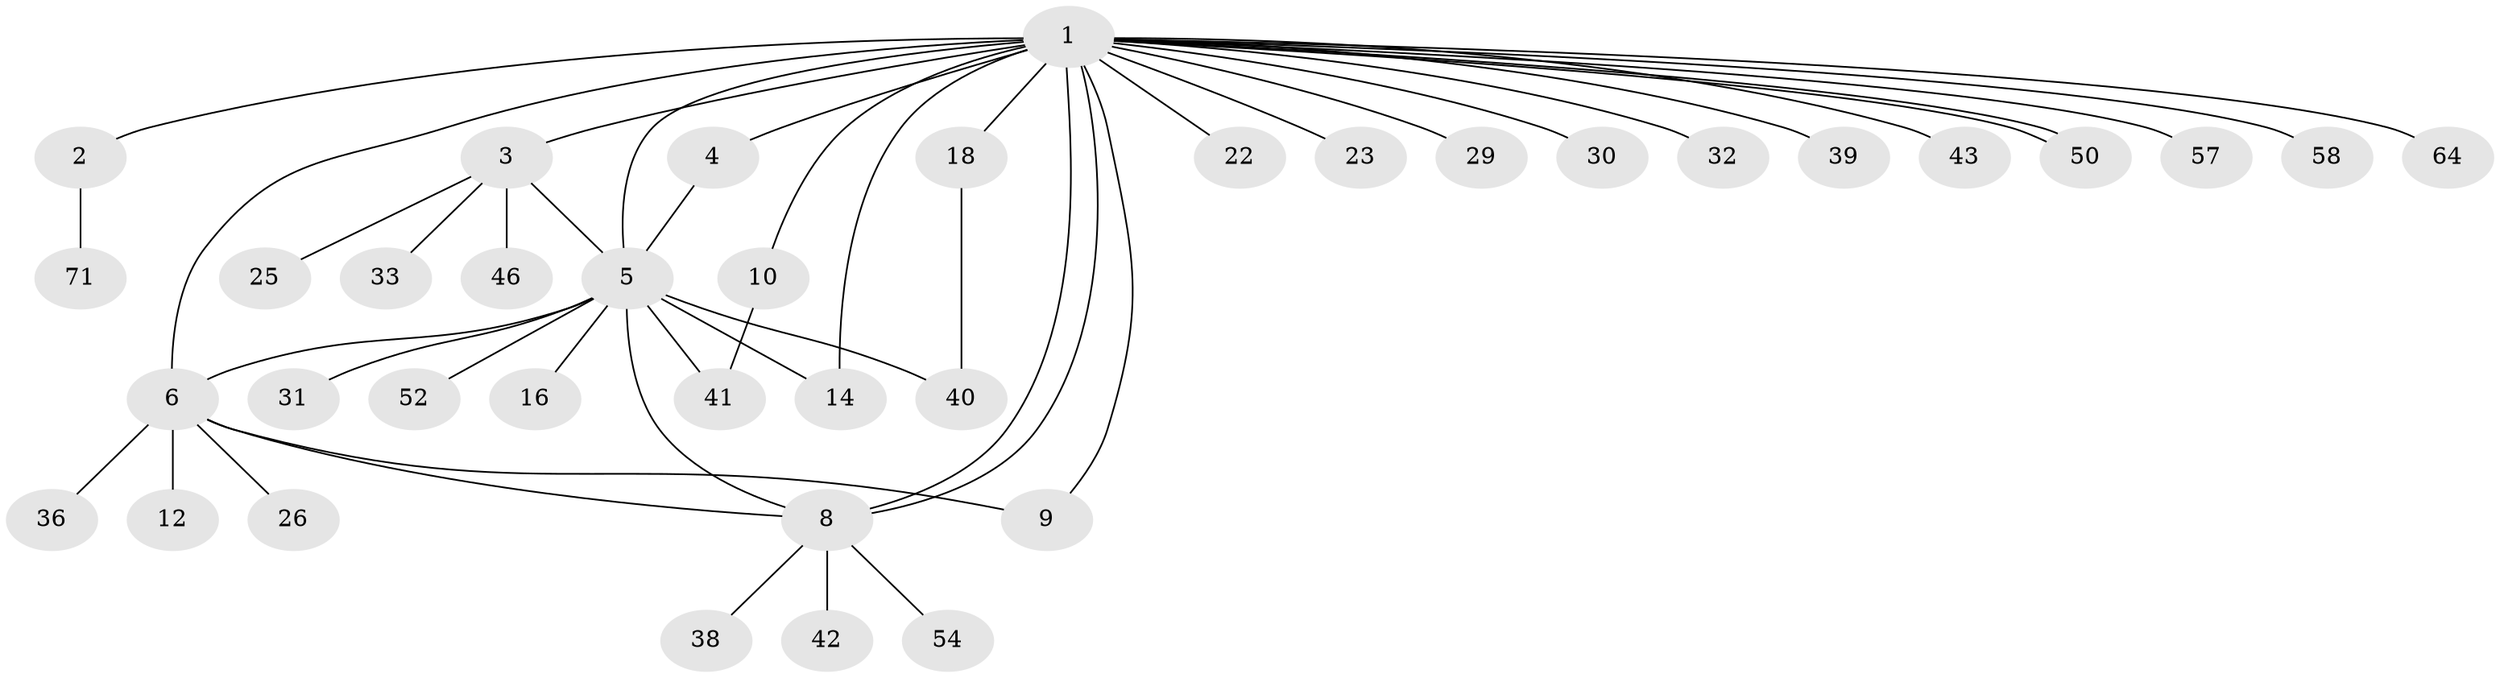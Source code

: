// original degree distribution, {27: 0.013513513513513514, 2: 0.24324324324324326, 6: 0.02702702702702703, 8: 0.013513513513513514, 11: 0.013513513513513514, 5: 0.02702702702702703, 10: 0.013513513513513514, 1: 0.527027027027027, 3: 0.0945945945945946, 4: 0.02702702702702703}
// Generated by graph-tools (version 1.1) at 2025/18/03/04/25 18:18:06]
// undirected, 37 vertices, 47 edges
graph export_dot {
graph [start="1"]
  node [color=gray90,style=filled];
  1;
  2;
  3 [super="+37"];
  4 [super="+61"];
  5 [super="+34+7+24+13"];
  6 [super="+19+20+17+60"];
  8 [super="+56+69+45+21+11"];
  9;
  10;
  12;
  14 [super="+28"];
  16 [super="+66+74"];
  18 [super="+35+68"];
  22;
  23;
  25;
  26;
  29;
  30;
  31;
  32;
  33;
  36;
  38;
  39;
  40;
  41 [super="+59"];
  42 [super="+73"];
  43 [super="+62+65"];
  46;
  50;
  52;
  54;
  57;
  58;
  64;
  71;
  1 -- 2;
  1 -- 3;
  1 -- 4;
  1 -- 5 [weight=3];
  1 -- 6;
  1 -- 8;
  1 -- 8;
  1 -- 9;
  1 -- 10;
  1 -- 14 [weight=2];
  1 -- 18 [weight=2];
  1 -- 22;
  1 -- 23;
  1 -- 29;
  1 -- 30;
  1 -- 32;
  1 -- 39;
  1 -- 43;
  1 -- 50;
  1 -- 50;
  1 -- 57;
  1 -- 58;
  1 -- 64;
  2 -- 71;
  3 -- 25;
  3 -- 33;
  3 -- 46;
  3 -- 5;
  4 -- 5;
  5 -- 6 [weight=2];
  5 -- 16;
  5 -- 40;
  5 -- 8;
  5 -- 41;
  5 -- 14;
  5 -- 52;
  5 -- 31;
  6 -- 8;
  6 -- 12;
  6 -- 26;
  6 -- 9;
  6 -- 36;
  8 -- 42 [weight=2];
  8 -- 38;
  8 -- 54;
  10 -- 41;
  18 -- 40;
}
